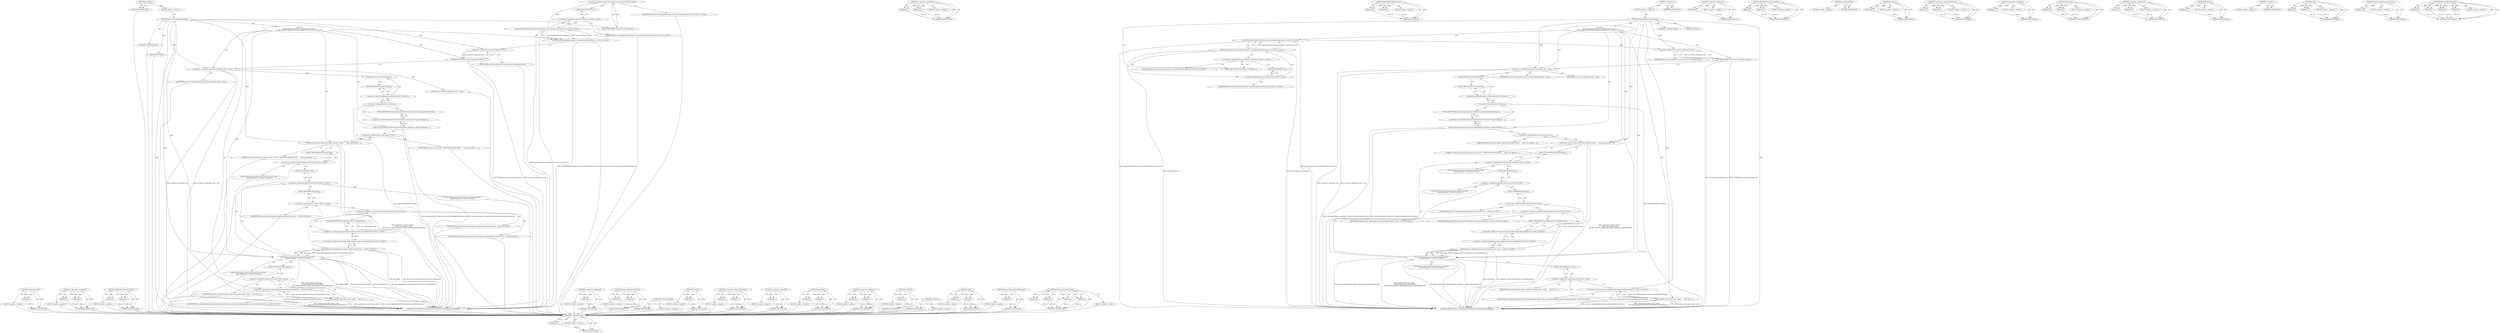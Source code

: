 digraph "BrowserThread.PostTask" {
vulnerable_151 [label=<(METHOD,&lt;operator&gt;.new)>];
vulnerable_152 [label=<(PARAM,p1)>];
vulnerable_153 [label=<(BLOCK,&lt;empty&gt;,&lt;empty&gt;)>];
vulnerable_154 [label=<(METHOD_RETURN,ANY)>];
vulnerable_104 [label=<(METHOD,&lt;operator&gt;.assignment)>];
vulnerable_105 [label=<(PARAM,p1)>];
vulnerable_106 [label=<(PARAM,p2)>];
vulnerable_107 [label=<(BLOCK,&lt;empty&gt;,&lt;empty&gt;)>];
vulnerable_108 [label=<(METHOD_RETURN,ANY)>];
vulnerable_125 [label=<(METHOD,ANNOTATE_BENIGN_RACE)>];
vulnerable_126 [label=<(PARAM,p1)>];
vulnerable_127 [label=<(PARAM,p2)>];
vulnerable_128 [label=<(BLOCK,&lt;empty&gt;,&lt;empty&gt;)>];
vulnerable_129 [label=<(METHOD_RETURN,ANY)>];
vulnerable_6 [label=<(METHOD,&lt;global&gt;)<SUB>1</SUB>>];
vulnerable_7 [label=<(BLOCK,&lt;empty&gt;,&lt;empty&gt;)<SUB>1</SUB>>];
vulnerable_8 [label=<(METHOD,ResourceDispatcherHostImpl)<SUB>1</SUB>>];
vulnerable_9 [label="<(BLOCK,{
  DCHECK(BrowserThread::CurrentlyOn(BrowserTh...,{
  DCHECK(BrowserThread::CurrentlyOn(BrowserTh...)<SUB>12</SUB>>"];
vulnerable_10 [label="<(DCHECK,DCHECK(BrowserThread::CurrentlyOn(BrowserThread...)<SUB>13</SUB>>"];
vulnerable_11 [label="<(BrowserThread.CurrentlyOn,BrowserThread::CurrentlyOn(BrowserThread::UI))<SUB>13</SUB>>"];
vulnerable_12 [label="<(&lt;operator&gt;.fieldAccess,BrowserThread::CurrentlyOn)<SUB>13</SUB>>"];
vulnerable_13 [label="<(IDENTIFIER,BrowserThread,BrowserThread::CurrentlyOn(BrowserThread::UI))<SUB>13</SUB>>"];
vulnerable_14 [label=<(FIELD_IDENTIFIER,CurrentlyOn,CurrentlyOn)<SUB>13</SUB>>];
vulnerable_15 [label="<(&lt;operator&gt;.fieldAccess,BrowserThread::UI)<SUB>13</SUB>>"];
vulnerable_16 [label="<(IDENTIFIER,BrowserThread,BrowserThread::CurrentlyOn(BrowserThread::UI))<SUB>13</SUB>>"];
vulnerable_17 [label=<(FIELD_IDENTIFIER,UI,UI)<SUB>13</SUB>>];
vulnerable_18 [label=<(DCHECK,DCHECK(!g_resource_dispatcher_host))<SUB>14</SUB>>];
vulnerable_19 [label=<(&lt;operator&gt;.logicalNot,!g_resource_dispatcher_host)<SUB>14</SUB>>];
vulnerable_20 [label=<(IDENTIFIER,g_resource_dispatcher_host,!g_resource_dispatcher_host)<SUB>14</SUB>>];
vulnerable_21 [label=<(&lt;operator&gt;.assignment,g_resource_dispatcher_host = this)<SUB>15</SUB>>];
vulnerable_22 [label=<(IDENTIFIER,g_resource_dispatcher_host,g_resource_dispatcher_host = this)<SUB>15</SUB>>];
vulnerable_23 [label=<(LITERAL,this,g_resource_dispatcher_host = this)<SUB>15</SUB>>];
vulnerable_24 [label=<(ResourceDispatcherHostCreated,GetContentClient()-&gt;browser()-&gt;ResourceDispatch...)<SUB>17</SUB>>];
vulnerable_25 [label=<(&lt;operator&gt;.indirectFieldAccess,GetContentClient()-&gt;browser()-&gt;ResourceDispatch...)<SUB>17</SUB>>];
vulnerable_26 [label=<(browser,GetContentClient()-&gt;browser())<SUB>17</SUB>>];
vulnerable_27 [label=<(&lt;operator&gt;.indirectFieldAccess,GetContentClient()-&gt;browser)<SUB>17</SUB>>];
vulnerable_28 [label=<(GetContentClient,GetContentClient())<SUB>17</SUB>>];
vulnerable_29 [label=<(FIELD_IDENTIFIER,browser,browser)<SUB>17</SUB>>];
vulnerable_30 [label=<(FIELD_IDENTIFIER,ResourceDispatcherHostCreated,ResourceDispatcherHostCreated)<SUB>17</SUB>>];
vulnerable_31 [label=<(ANNOTATE_BENIGN_RACE,ANNOTATE_BENIGN_RACE(
      &amp;last_user_gesture_...)<SUB>19</SUB>>];
vulnerable_32 [label=<(&lt;operator&gt;.addressOf,&amp;last_user_gesture_time_)<SUB>20</SUB>>];
vulnerable_33 [label=<(IDENTIFIER,last_user_gesture_time_,ANNOTATE_BENIGN_RACE(
      &amp;last_user_gesture_...)<SUB>20</SUB>>];
vulnerable_34 [label=<(LITERAL,&quot;We don't care about the precise value, see htt...,ANNOTATE_BENIGN_RACE(
      &amp;last_user_gesture_...)<SUB>21</SUB>>];
vulnerable_35 [label="<(BrowserThread.PostTask,BrowserThread::PostTask(
      BrowserThread::I...)<SUB>23</SUB>>"];
vulnerable_36 [label="<(&lt;operator&gt;.fieldAccess,BrowserThread::PostTask)<SUB>23</SUB>>"];
vulnerable_37 [label="<(IDENTIFIER,BrowserThread,BrowserThread::PostTask(
      BrowserThread::I...)<SUB>23</SUB>>"];
vulnerable_38 [label=<(FIELD_IDENTIFIER,PostTask,PostTask)<SUB>23</SUB>>];
vulnerable_39 [label="<(&lt;operator&gt;.fieldAccess,BrowserThread::IO)<SUB>24</SUB>>"];
vulnerable_40 [label="<(IDENTIFIER,BrowserThread,BrowserThread::PostTask(
      BrowserThread::I...)<SUB>24</SUB>>"];
vulnerable_41 [label=<(FIELD_IDENTIFIER,IO,IO)<SUB>24</SUB>>];
vulnerable_42 [label="<(IDENTIFIER,FROM_HERE,BrowserThread::PostTask(
      BrowserThread::I...)<SUB>24</SUB>>"];
vulnerable_43 [label="<(base.Bind,base::Bind(&amp;appcache::AppCacheInterceptor::Ensu...)<SUB>25</SUB>>"];
vulnerable_44 [label="<(&lt;operator&gt;.fieldAccess,base::Bind)<SUB>25</SUB>>"];
vulnerable_45 [label="<(IDENTIFIER,base,base::Bind(&amp;appcache::AppCacheInterceptor::Ensu...)<SUB>25</SUB>>"];
vulnerable_46 [label=<(FIELD_IDENTIFIER,Bind,Bind)<SUB>25</SUB>>];
vulnerable_47 [label="<(&lt;operator&gt;.addressOf,&amp;appcache::AppCacheInterceptor::EnsureRegistered)<SUB>25</SUB>>"];
vulnerable_48 [label="<(&lt;operator&gt;.fieldAccess,appcache::AppCacheInterceptor::EnsureRegistered)<SUB>25</SUB>>"];
vulnerable_49 [label="<(&lt;operator&gt;.fieldAccess,appcache::AppCacheInterceptor)<SUB>25</SUB>>"];
vulnerable_50 [label="<(IDENTIFIER,appcache,base::Bind(&amp;appcache::AppCacheInterceptor::Ensu...)<SUB>25</SUB>>"];
vulnerable_51 [label="<(IDENTIFIER,AppCacheInterceptor,base::Bind(&amp;appcache::AppCacheInterceptor::Ensu...)<SUB>25</SUB>>"];
vulnerable_52 [label=<(FIELD_IDENTIFIER,EnsureRegistered,EnsureRegistered)<SUB>25</SUB>>];
vulnerable_53 [label=<(reset,update_load_states_timer_.reset(
      new base...)<SUB>27</SUB>>];
vulnerable_54 [label=<(&lt;operator&gt;.fieldAccess,update_load_states_timer_.reset)<SUB>27</SUB>>];
vulnerable_55 [label=<(IDENTIFIER,update_load_states_timer_,update_load_states_timer_.reset(
      new base...)<SUB>27</SUB>>];
vulnerable_56 [label=<(FIELD_IDENTIFIER,reset,reset)<SUB>27</SUB>>];
vulnerable_57 [label="<(&lt;operator&gt;.new,new base::RepeatingTimer&lt;ResourceDispatcherHost...)<SUB>28</SUB>>"];
vulnerable_58 [label="<(IDENTIFIER,base::RepeatingTimer&lt;ResourceDispatcherHostImpl&gt;,new base::RepeatingTimer&lt;ResourceDispatcherHost...)<SUB>28</SUB>>"];
vulnerable_59 [label=<(MODIFIER,CONSTRUCTOR)>];
vulnerable_60 [label=<(MODIFIER,PUBLIC)>];
vulnerable_61 [label=<(METHOD_RETURN,ResourceDispatcherHostImpl.ResourceDispatcherHostImpl)<SUB>1</SUB>>];
vulnerable_63 [label=<(METHOD_RETURN,ANY)<SUB>1</SUB>>];
vulnerable_130 [label=<(METHOD,&lt;operator&gt;.addressOf)>];
vulnerable_131 [label=<(PARAM,p1)>];
vulnerable_132 [label=<(BLOCK,&lt;empty&gt;,&lt;empty&gt;)>];
vulnerable_133 [label=<(METHOD_RETURN,ANY)>];
vulnerable_90 [label=<(METHOD,BrowserThread.CurrentlyOn)>];
vulnerable_91 [label=<(PARAM,p1)>];
vulnerable_92 [label=<(PARAM,p2)>];
vulnerable_93 [label=<(BLOCK,&lt;empty&gt;,&lt;empty&gt;)>];
vulnerable_94 [label=<(METHOD_RETURN,ANY)>];
vulnerable_122 [label=<(METHOD,GetContentClient)>];
vulnerable_123 [label=<(BLOCK,&lt;empty&gt;,&lt;empty&gt;)>];
vulnerable_124 [label=<(METHOD_RETURN,ANY)>];
vulnerable_118 [label=<(METHOD,browser)>];
vulnerable_119 [label=<(PARAM,p1)>];
vulnerable_120 [label=<(BLOCK,&lt;empty&gt;,&lt;empty&gt;)>];
vulnerable_121 [label=<(METHOD_RETURN,ANY)>];
vulnerable_113 [label=<(METHOD,&lt;operator&gt;.indirectFieldAccess)>];
vulnerable_114 [label=<(PARAM,p1)>];
vulnerable_115 [label=<(PARAM,p2)>];
vulnerable_116 [label=<(BLOCK,&lt;empty&gt;,&lt;empty&gt;)>];
vulnerable_117 [label=<(METHOD_RETURN,ANY)>];
vulnerable_100 [label=<(METHOD,&lt;operator&gt;.logicalNot)>];
vulnerable_101 [label=<(PARAM,p1)>];
vulnerable_102 [label=<(BLOCK,&lt;empty&gt;,&lt;empty&gt;)>];
vulnerable_103 [label=<(METHOD_RETURN,ANY)>];
vulnerable_141 [label=<(METHOD,base.Bind)>];
vulnerable_142 [label=<(PARAM,p1)>];
vulnerable_143 [label=<(PARAM,p2)>];
vulnerable_144 [label=<(BLOCK,&lt;empty&gt;,&lt;empty&gt;)>];
vulnerable_145 [label=<(METHOD_RETURN,ANY)>];
vulnerable_95 [label=<(METHOD,&lt;operator&gt;.fieldAccess)>];
vulnerable_96 [label=<(PARAM,p1)>];
vulnerable_97 [label=<(PARAM,p2)>];
vulnerable_98 [label=<(BLOCK,&lt;empty&gt;,&lt;empty&gt;)>];
vulnerable_99 [label=<(METHOD_RETURN,ANY)>];
vulnerable_86 [label=<(METHOD,DCHECK)>];
vulnerable_87 [label=<(PARAM,p1)>];
vulnerable_88 [label=<(BLOCK,&lt;empty&gt;,&lt;empty&gt;)>];
vulnerable_89 [label=<(METHOD_RETURN,ANY)>];
vulnerable_80 [label=<(METHOD,&lt;global&gt;)<SUB>1</SUB>>];
vulnerable_81 [label=<(BLOCK,&lt;empty&gt;,&lt;empty&gt;)>];
vulnerable_82 [label=<(METHOD_RETURN,ANY)>];
vulnerable_146 [label=<(METHOD,reset)>];
vulnerable_147 [label=<(PARAM,p1)>];
vulnerable_148 [label=<(PARAM,p2)>];
vulnerable_149 [label=<(BLOCK,&lt;empty&gt;,&lt;empty&gt;)>];
vulnerable_150 [label=<(METHOD_RETURN,ANY)>];
vulnerable_109 [label=<(METHOD,ResourceDispatcherHostCreated)>];
vulnerable_110 [label=<(PARAM,p1)>];
vulnerable_111 [label=<(BLOCK,&lt;empty&gt;,&lt;empty&gt;)>];
vulnerable_112 [label=<(METHOD_RETURN,ANY)>];
vulnerable_134 [label=<(METHOD,BrowserThread.PostTask)>];
vulnerable_135 [label=<(PARAM,p1)>];
vulnerable_136 [label=<(PARAM,p2)>];
vulnerable_137 [label=<(PARAM,p3)>];
vulnerable_138 [label=<(PARAM,p4)>];
vulnerable_139 [label=<(BLOCK,&lt;empty&gt;,&lt;empty&gt;)>];
vulnerable_140 [label=<(METHOD_RETURN,ANY)>];
fixed_151 [label=<(METHOD,&lt;operator&gt;.new)>];
fixed_152 [label=<(PARAM,p1)>];
fixed_153 [label=<(BLOCK,&lt;empty&gt;,&lt;empty&gt;)>];
fixed_154 [label=<(METHOD_RETURN,ANY)>];
fixed_104 [label=<(METHOD,&lt;operator&gt;.assignment)>];
fixed_105 [label=<(PARAM,p1)>];
fixed_106 [label=<(PARAM,p2)>];
fixed_107 [label=<(BLOCK,&lt;empty&gt;,&lt;empty&gt;)>];
fixed_108 [label=<(METHOD_RETURN,ANY)>];
fixed_125 [label=<(METHOD,ANNOTATE_BENIGN_RACE)>];
fixed_126 [label=<(PARAM,p1)>];
fixed_127 [label=<(PARAM,p2)>];
fixed_128 [label=<(BLOCK,&lt;empty&gt;,&lt;empty&gt;)>];
fixed_129 [label=<(METHOD_RETURN,ANY)>];
fixed_6 [label=<(METHOD,&lt;global&gt;)<SUB>1</SUB>>];
fixed_7 [label=<(BLOCK,&lt;empty&gt;,&lt;empty&gt;)<SUB>1</SUB>>];
fixed_8 [label=<(METHOD,ResourceDispatcherHostImpl)<SUB>1</SUB>>];
fixed_9 [label="<(BLOCK,{
  DCHECK(BrowserThread::CurrentlyOn(BrowserTh...,{
  DCHECK(BrowserThread::CurrentlyOn(BrowserTh...)<SUB>10</SUB>>"];
fixed_10 [label="<(DCHECK,DCHECK(BrowserThread::CurrentlyOn(BrowserThread...)<SUB>11</SUB>>"];
fixed_11 [label="<(BrowserThread.CurrentlyOn,BrowserThread::CurrentlyOn(BrowserThread::UI))<SUB>11</SUB>>"];
fixed_12 [label="<(&lt;operator&gt;.fieldAccess,BrowserThread::CurrentlyOn)<SUB>11</SUB>>"];
fixed_13 [label="<(IDENTIFIER,BrowserThread,BrowserThread::CurrentlyOn(BrowserThread::UI))<SUB>11</SUB>>"];
fixed_14 [label=<(FIELD_IDENTIFIER,CurrentlyOn,CurrentlyOn)<SUB>11</SUB>>];
fixed_15 [label="<(&lt;operator&gt;.fieldAccess,BrowserThread::UI)<SUB>11</SUB>>"];
fixed_16 [label="<(IDENTIFIER,BrowserThread,BrowserThread::CurrentlyOn(BrowserThread::UI))<SUB>11</SUB>>"];
fixed_17 [label=<(FIELD_IDENTIFIER,UI,UI)<SUB>11</SUB>>];
fixed_18 [label=<(DCHECK,DCHECK(!g_resource_dispatcher_host))<SUB>12</SUB>>];
fixed_19 [label=<(&lt;operator&gt;.logicalNot,!g_resource_dispatcher_host)<SUB>12</SUB>>];
fixed_20 [label=<(IDENTIFIER,g_resource_dispatcher_host,!g_resource_dispatcher_host)<SUB>12</SUB>>];
fixed_21 [label=<(&lt;operator&gt;.assignment,g_resource_dispatcher_host = this)<SUB>13</SUB>>];
fixed_22 [label=<(IDENTIFIER,g_resource_dispatcher_host,g_resource_dispatcher_host = this)<SUB>13</SUB>>];
fixed_23 [label=<(LITERAL,this,g_resource_dispatcher_host = this)<SUB>13</SUB>>];
fixed_24 [label=<(ResourceDispatcherHostCreated,GetContentClient()-&gt;browser()-&gt;ResourceDispatch...)<SUB>15</SUB>>];
fixed_25 [label=<(&lt;operator&gt;.indirectFieldAccess,GetContentClient()-&gt;browser()-&gt;ResourceDispatch...)<SUB>15</SUB>>];
fixed_26 [label=<(browser,GetContentClient()-&gt;browser())<SUB>15</SUB>>];
fixed_27 [label=<(&lt;operator&gt;.indirectFieldAccess,GetContentClient()-&gt;browser)<SUB>15</SUB>>];
fixed_28 [label=<(GetContentClient,GetContentClient())<SUB>15</SUB>>];
fixed_29 [label=<(FIELD_IDENTIFIER,browser,browser)<SUB>15</SUB>>];
fixed_30 [label=<(FIELD_IDENTIFIER,ResourceDispatcherHostCreated,ResourceDispatcherHostCreated)<SUB>15</SUB>>];
fixed_31 [label=<(ANNOTATE_BENIGN_RACE,ANNOTATE_BENIGN_RACE(
      &amp;last_user_gesture_...)<SUB>17</SUB>>];
fixed_32 [label=<(&lt;operator&gt;.addressOf,&amp;last_user_gesture_time_)<SUB>18</SUB>>];
fixed_33 [label=<(IDENTIFIER,last_user_gesture_time_,ANNOTATE_BENIGN_RACE(
      &amp;last_user_gesture_...)<SUB>18</SUB>>];
fixed_34 [label=<(LITERAL,&quot;We don't care about the precise value, see htt...,ANNOTATE_BENIGN_RACE(
      &amp;last_user_gesture_...)<SUB>19</SUB>>];
fixed_35 [label="<(BrowserThread.PostTask,BrowserThread::PostTask(
      BrowserThread::I...)<SUB>21</SUB>>"];
fixed_36 [label="<(&lt;operator&gt;.fieldAccess,BrowserThread::PostTask)<SUB>21</SUB>>"];
fixed_37 [label="<(IDENTIFIER,BrowserThread,BrowserThread::PostTask(
      BrowserThread::I...)<SUB>21</SUB>>"];
fixed_38 [label=<(FIELD_IDENTIFIER,PostTask,PostTask)<SUB>21</SUB>>];
fixed_39 [label="<(&lt;operator&gt;.fieldAccess,BrowserThread::IO)<SUB>22</SUB>>"];
fixed_40 [label="<(IDENTIFIER,BrowserThread,BrowserThread::PostTask(
      BrowserThread::I...)<SUB>22</SUB>>"];
fixed_41 [label=<(FIELD_IDENTIFIER,IO,IO)<SUB>22</SUB>>];
fixed_42 [label="<(IDENTIFIER,FROM_HERE,BrowserThread::PostTask(
      BrowserThread::I...)<SUB>22</SUB>>"];
fixed_43 [label="<(base.Bind,base::Bind(&amp;appcache::AppCacheInterceptor::Ensu...)<SUB>23</SUB>>"];
fixed_44 [label="<(&lt;operator&gt;.fieldAccess,base::Bind)<SUB>23</SUB>>"];
fixed_45 [label="<(IDENTIFIER,base,base::Bind(&amp;appcache::AppCacheInterceptor::Ensu...)<SUB>23</SUB>>"];
fixed_46 [label=<(FIELD_IDENTIFIER,Bind,Bind)<SUB>23</SUB>>];
fixed_47 [label="<(&lt;operator&gt;.addressOf,&amp;appcache::AppCacheInterceptor::EnsureRegistered)<SUB>23</SUB>>"];
fixed_48 [label="<(&lt;operator&gt;.fieldAccess,appcache::AppCacheInterceptor::EnsureRegistered)<SUB>23</SUB>>"];
fixed_49 [label="<(&lt;operator&gt;.fieldAccess,appcache::AppCacheInterceptor)<SUB>23</SUB>>"];
fixed_50 [label="<(IDENTIFIER,appcache,base::Bind(&amp;appcache::AppCacheInterceptor::Ensu...)<SUB>23</SUB>>"];
fixed_51 [label="<(IDENTIFIER,AppCacheInterceptor,base::Bind(&amp;appcache::AppCacheInterceptor::Ensu...)<SUB>23</SUB>>"];
fixed_52 [label=<(FIELD_IDENTIFIER,EnsureRegistered,EnsureRegistered)<SUB>23</SUB>>];
fixed_53 [label=<(reset,update_load_states_timer_.reset(
      new base...)<SUB>25</SUB>>];
fixed_54 [label=<(&lt;operator&gt;.fieldAccess,update_load_states_timer_.reset)<SUB>25</SUB>>];
fixed_55 [label=<(IDENTIFIER,update_load_states_timer_,update_load_states_timer_.reset(
      new base...)<SUB>25</SUB>>];
fixed_56 [label=<(FIELD_IDENTIFIER,reset,reset)<SUB>25</SUB>>];
fixed_57 [label="<(&lt;operator&gt;.new,new base::RepeatingTimer&lt;ResourceDispatcherHost...)<SUB>26</SUB>>"];
fixed_58 [label="<(IDENTIFIER,base::RepeatingTimer&lt;ResourceDispatcherHostImpl&gt;,new base::RepeatingTimer&lt;ResourceDispatcherHost...)<SUB>26</SUB>>"];
fixed_59 [label=<(MODIFIER,CONSTRUCTOR)>];
fixed_60 [label=<(MODIFIER,PUBLIC)>];
fixed_61 [label=<(METHOD_RETURN,ResourceDispatcherHostImpl.ResourceDispatcherHostImpl)<SUB>1</SUB>>];
fixed_63 [label=<(METHOD_RETURN,ANY)<SUB>1</SUB>>];
fixed_130 [label=<(METHOD,&lt;operator&gt;.addressOf)>];
fixed_131 [label=<(PARAM,p1)>];
fixed_132 [label=<(BLOCK,&lt;empty&gt;,&lt;empty&gt;)>];
fixed_133 [label=<(METHOD_RETURN,ANY)>];
fixed_90 [label=<(METHOD,BrowserThread.CurrentlyOn)>];
fixed_91 [label=<(PARAM,p1)>];
fixed_92 [label=<(PARAM,p2)>];
fixed_93 [label=<(BLOCK,&lt;empty&gt;,&lt;empty&gt;)>];
fixed_94 [label=<(METHOD_RETURN,ANY)>];
fixed_122 [label=<(METHOD,GetContentClient)>];
fixed_123 [label=<(BLOCK,&lt;empty&gt;,&lt;empty&gt;)>];
fixed_124 [label=<(METHOD_RETURN,ANY)>];
fixed_118 [label=<(METHOD,browser)>];
fixed_119 [label=<(PARAM,p1)>];
fixed_120 [label=<(BLOCK,&lt;empty&gt;,&lt;empty&gt;)>];
fixed_121 [label=<(METHOD_RETURN,ANY)>];
fixed_113 [label=<(METHOD,&lt;operator&gt;.indirectFieldAccess)>];
fixed_114 [label=<(PARAM,p1)>];
fixed_115 [label=<(PARAM,p2)>];
fixed_116 [label=<(BLOCK,&lt;empty&gt;,&lt;empty&gt;)>];
fixed_117 [label=<(METHOD_RETURN,ANY)>];
fixed_100 [label=<(METHOD,&lt;operator&gt;.logicalNot)>];
fixed_101 [label=<(PARAM,p1)>];
fixed_102 [label=<(BLOCK,&lt;empty&gt;,&lt;empty&gt;)>];
fixed_103 [label=<(METHOD_RETURN,ANY)>];
fixed_141 [label=<(METHOD,base.Bind)>];
fixed_142 [label=<(PARAM,p1)>];
fixed_143 [label=<(PARAM,p2)>];
fixed_144 [label=<(BLOCK,&lt;empty&gt;,&lt;empty&gt;)>];
fixed_145 [label=<(METHOD_RETURN,ANY)>];
fixed_95 [label=<(METHOD,&lt;operator&gt;.fieldAccess)>];
fixed_96 [label=<(PARAM,p1)>];
fixed_97 [label=<(PARAM,p2)>];
fixed_98 [label=<(BLOCK,&lt;empty&gt;,&lt;empty&gt;)>];
fixed_99 [label=<(METHOD_RETURN,ANY)>];
fixed_86 [label=<(METHOD,DCHECK)>];
fixed_87 [label=<(PARAM,p1)>];
fixed_88 [label=<(BLOCK,&lt;empty&gt;,&lt;empty&gt;)>];
fixed_89 [label=<(METHOD_RETURN,ANY)>];
fixed_80 [label=<(METHOD,&lt;global&gt;)<SUB>1</SUB>>];
fixed_81 [label=<(BLOCK,&lt;empty&gt;,&lt;empty&gt;)>];
fixed_82 [label=<(METHOD_RETURN,ANY)>];
fixed_146 [label=<(METHOD,reset)>];
fixed_147 [label=<(PARAM,p1)>];
fixed_148 [label=<(PARAM,p2)>];
fixed_149 [label=<(BLOCK,&lt;empty&gt;,&lt;empty&gt;)>];
fixed_150 [label=<(METHOD_RETURN,ANY)>];
fixed_109 [label=<(METHOD,ResourceDispatcherHostCreated)>];
fixed_110 [label=<(PARAM,p1)>];
fixed_111 [label=<(BLOCK,&lt;empty&gt;,&lt;empty&gt;)>];
fixed_112 [label=<(METHOD_RETURN,ANY)>];
fixed_134 [label=<(METHOD,BrowserThread.PostTask)>];
fixed_135 [label=<(PARAM,p1)>];
fixed_136 [label=<(PARAM,p2)>];
fixed_137 [label=<(PARAM,p3)>];
fixed_138 [label=<(PARAM,p4)>];
fixed_139 [label=<(BLOCK,&lt;empty&gt;,&lt;empty&gt;)>];
fixed_140 [label=<(METHOD_RETURN,ANY)>];
vulnerable_151 -> vulnerable_152  [key=0, label="AST: "];
vulnerable_151 -> vulnerable_152  [key=1, label="DDG: "];
vulnerable_151 -> vulnerable_153  [key=0, label="AST: "];
vulnerable_151 -> vulnerable_154  [key=0, label="AST: "];
vulnerable_151 -> vulnerable_154  [key=1, label="CFG: "];
vulnerable_152 -> vulnerable_154  [key=0, label="DDG: p1"];
vulnerable_104 -> vulnerable_105  [key=0, label="AST: "];
vulnerable_104 -> vulnerable_105  [key=1, label="DDG: "];
vulnerable_104 -> vulnerable_107  [key=0, label="AST: "];
vulnerable_104 -> vulnerable_106  [key=0, label="AST: "];
vulnerable_104 -> vulnerable_106  [key=1, label="DDG: "];
vulnerable_104 -> vulnerable_108  [key=0, label="AST: "];
vulnerable_104 -> vulnerable_108  [key=1, label="CFG: "];
vulnerable_105 -> vulnerable_108  [key=0, label="DDG: p1"];
vulnerable_106 -> vulnerable_108  [key=0, label="DDG: p2"];
vulnerable_125 -> vulnerable_126  [key=0, label="AST: "];
vulnerable_125 -> vulnerable_126  [key=1, label="DDG: "];
vulnerable_125 -> vulnerable_128  [key=0, label="AST: "];
vulnerable_125 -> vulnerable_127  [key=0, label="AST: "];
vulnerable_125 -> vulnerable_127  [key=1, label="DDG: "];
vulnerable_125 -> vulnerable_129  [key=0, label="AST: "];
vulnerable_125 -> vulnerable_129  [key=1, label="CFG: "];
vulnerable_126 -> vulnerable_129  [key=0, label="DDG: p1"];
vulnerable_127 -> vulnerable_129  [key=0, label="DDG: p2"];
vulnerable_6 -> vulnerable_7  [key=0, label="AST: "];
vulnerable_6 -> vulnerable_63  [key=0, label="AST: "];
vulnerable_6 -> vulnerable_63  [key=1, label="CFG: "];
vulnerable_7 -> vulnerable_8  [key=0, label="AST: "];
vulnerable_8 -> vulnerable_9  [key=0, label="AST: "];
vulnerable_8 -> vulnerable_59  [key=0, label="AST: "];
vulnerable_8 -> vulnerable_60  [key=0, label="AST: "];
vulnerable_8 -> vulnerable_61  [key=0, label="AST: "];
vulnerable_8 -> vulnerable_14  [key=0, label="CFG: "];
vulnerable_8 -> vulnerable_21  [key=0, label="DDG: "];
vulnerable_8 -> vulnerable_31  [key=0, label="DDG: "];
vulnerable_8 -> vulnerable_35  [key=0, label="DDG: "];
vulnerable_8 -> vulnerable_19  [key=0, label="DDG: "];
vulnerable_8 -> vulnerable_57  [key=0, label="DDG: "];
vulnerable_9 -> vulnerable_10  [key=0, label="AST: "];
vulnerable_9 -> vulnerable_18  [key=0, label="AST: "];
vulnerable_9 -> vulnerable_21  [key=0, label="AST: "];
vulnerable_9 -> vulnerable_24  [key=0, label="AST: "];
vulnerable_9 -> vulnerable_31  [key=0, label="AST: "];
vulnerable_9 -> vulnerable_35  [key=0, label="AST: "];
vulnerable_9 -> vulnerable_53  [key=0, label="AST: "];
vulnerable_10 -> vulnerable_11  [key=0, label="AST: "];
vulnerable_10 -> vulnerable_19  [key=0, label="CFG: "];
vulnerable_10 -> vulnerable_61  [key=0, label="DDG: BrowserThread::CurrentlyOn(BrowserThread::UI)"];
vulnerable_10 -> vulnerable_61  [key=1, label="DDG: DCHECK(BrowserThread::CurrentlyOn(BrowserThread::UI))"];
vulnerable_11 -> vulnerable_12  [key=0, label="AST: "];
vulnerable_11 -> vulnerable_15  [key=0, label="AST: "];
vulnerable_11 -> vulnerable_10  [key=0, label="CFG: "];
vulnerable_11 -> vulnerable_10  [key=1, label="DDG: BrowserThread::CurrentlyOn"];
vulnerable_11 -> vulnerable_10  [key=2, label="DDG: BrowserThread::UI"];
vulnerable_11 -> vulnerable_61  [key=0, label="DDG: BrowserThread::CurrentlyOn"];
vulnerable_11 -> vulnerable_61  [key=1, label="DDG: BrowserThread::UI"];
vulnerable_12 -> vulnerable_13  [key=0, label="AST: "];
vulnerable_12 -> vulnerable_14  [key=0, label="AST: "];
vulnerable_12 -> vulnerable_17  [key=0, label="CFG: "];
vulnerable_14 -> vulnerable_12  [key=0, label="CFG: "];
vulnerable_15 -> vulnerable_16  [key=0, label="AST: "];
vulnerable_15 -> vulnerable_17  [key=0, label="AST: "];
vulnerable_15 -> vulnerable_11  [key=0, label="CFG: "];
vulnerable_17 -> vulnerable_15  [key=0, label="CFG: "];
vulnerable_18 -> vulnerable_19  [key=0, label="AST: "];
vulnerable_18 -> vulnerable_21  [key=0, label="CFG: "];
vulnerable_18 -> vulnerable_61  [key=0, label="DDG: !g_resource_dispatcher_host"];
vulnerable_18 -> vulnerable_61  [key=1, label="DDG: DCHECK(!g_resource_dispatcher_host)"];
vulnerable_19 -> vulnerable_20  [key=0, label="AST: "];
vulnerable_19 -> vulnerable_18  [key=0, label="CFG: "];
vulnerable_19 -> vulnerable_18  [key=1, label="DDG: g_resource_dispatcher_host"];
vulnerable_21 -> vulnerable_22  [key=0, label="AST: "];
vulnerable_21 -> vulnerable_23  [key=0, label="AST: "];
vulnerable_21 -> vulnerable_28  [key=0, label="CFG: "];
vulnerable_21 -> vulnerable_61  [key=0, label="DDG: g_resource_dispatcher_host"];
vulnerable_21 -> vulnerable_61  [key=1, label="DDG: g_resource_dispatcher_host = this"];
vulnerable_24 -> vulnerable_25  [key=0, label="AST: "];
vulnerable_24 -> vulnerable_32  [key=0, label="CFG: "];
vulnerable_24 -> vulnerable_61  [key=0, label="DDG: GetContentClient()-&gt;browser()-&gt;ResourceDispatcherHostCreated"];
vulnerable_24 -> vulnerable_61  [key=1, label="DDG: GetContentClient()-&gt;browser()-&gt;ResourceDispatcherHostCreated()"];
vulnerable_25 -> vulnerable_26  [key=0, label="AST: "];
vulnerable_25 -> vulnerable_30  [key=0, label="AST: "];
vulnerable_25 -> vulnerable_24  [key=0, label="CFG: "];
vulnerable_26 -> vulnerable_27  [key=0, label="AST: "];
vulnerable_26 -> vulnerable_30  [key=0, label="CFG: "];
vulnerable_26 -> vulnerable_61  [key=0, label="DDG: GetContentClient()-&gt;browser"];
vulnerable_27 -> vulnerable_28  [key=0, label="AST: "];
vulnerable_27 -> vulnerable_29  [key=0, label="AST: "];
vulnerable_27 -> vulnerable_26  [key=0, label="CFG: "];
vulnerable_28 -> vulnerable_29  [key=0, label="CFG: "];
vulnerable_29 -> vulnerable_27  [key=0, label="CFG: "];
vulnerable_30 -> vulnerable_25  [key=0, label="CFG: "];
vulnerable_31 -> vulnerable_32  [key=0, label="AST: "];
vulnerable_31 -> vulnerable_34  [key=0, label="AST: "];
vulnerable_31 -> vulnerable_38  [key=0, label="CFG: "];
vulnerable_31 -> vulnerable_61  [key=0, label="DDG: &amp;last_user_gesture_time_"];
vulnerable_31 -> vulnerable_61  [key=1, label="DDG: ANNOTATE_BENIGN_RACE(
      &amp;last_user_gesture_time_,
      &quot;We don't care about the precise value, see http://crbug.com/92889&quot;)"];
vulnerable_32 -> vulnerable_33  [key=0, label="AST: "];
vulnerable_32 -> vulnerable_31  [key=0, label="CFG: "];
vulnerable_35 -> vulnerable_36  [key=0, label="AST: "];
vulnerable_35 -> vulnerable_39  [key=0, label="AST: "];
vulnerable_35 -> vulnerable_42  [key=0, label="AST: "];
vulnerable_35 -> vulnerable_43  [key=0, label="AST: "];
vulnerable_35 -> vulnerable_56  [key=0, label="CFG: "];
vulnerable_35 -> vulnerable_61  [key=0, label="DDG: BrowserThread::PostTask"];
vulnerable_35 -> vulnerable_61  [key=1, label="DDG: BrowserThread::IO"];
vulnerable_35 -> vulnerable_61  [key=2, label="DDG: base::Bind(&amp;appcache::AppCacheInterceptor::EnsureRegistered)"];
vulnerable_35 -> vulnerable_61  [key=3, label="DDG: BrowserThread::PostTask(
      BrowserThread::IO, FROM_HERE,
      base::Bind(&amp;appcache::AppCacheInterceptor::EnsureRegistered))"];
vulnerable_35 -> vulnerable_61  [key=4, label="DDG: FROM_HERE"];
vulnerable_36 -> vulnerable_37  [key=0, label="AST: "];
vulnerable_36 -> vulnerable_38  [key=0, label="AST: "];
vulnerable_36 -> vulnerable_41  [key=0, label="CFG: "];
vulnerable_38 -> vulnerable_36  [key=0, label="CFG: "];
vulnerable_39 -> vulnerable_40  [key=0, label="AST: "];
vulnerable_39 -> vulnerable_41  [key=0, label="AST: "];
vulnerable_39 -> vulnerable_46  [key=0, label="CFG: "];
vulnerable_41 -> vulnerable_39  [key=0, label="CFG: "];
vulnerable_43 -> vulnerable_44  [key=0, label="AST: "];
vulnerable_43 -> vulnerable_47  [key=0, label="AST: "];
vulnerable_43 -> vulnerable_35  [key=0, label="CFG: "];
vulnerable_43 -> vulnerable_35  [key=1, label="DDG: base::Bind"];
vulnerable_43 -> vulnerable_35  [key=2, label="DDG: &amp;appcache::AppCacheInterceptor::EnsureRegistered"];
vulnerable_43 -> vulnerable_61  [key=0, label="DDG: base::Bind"];
vulnerable_43 -> vulnerable_61  [key=1, label="DDG: &amp;appcache::AppCacheInterceptor::EnsureRegistered"];
vulnerable_44 -> vulnerable_45  [key=0, label="AST: "];
vulnerable_44 -> vulnerable_46  [key=0, label="AST: "];
vulnerable_44 -> vulnerable_49  [key=0, label="CFG: "];
vulnerable_46 -> vulnerable_44  [key=0, label="CFG: "];
vulnerable_47 -> vulnerable_48  [key=0, label="AST: "];
vulnerable_47 -> vulnerable_43  [key=0, label="CFG: "];
vulnerable_48 -> vulnerable_49  [key=0, label="AST: "];
vulnerable_48 -> vulnerable_52  [key=0, label="AST: "];
vulnerable_48 -> vulnerable_47  [key=0, label="CFG: "];
vulnerable_49 -> vulnerable_50  [key=0, label="AST: "];
vulnerable_49 -> vulnerable_51  [key=0, label="AST: "];
vulnerable_49 -> vulnerable_52  [key=0, label="CFG: "];
vulnerable_52 -> vulnerable_48  [key=0, label="CFG: "];
vulnerable_53 -> vulnerable_54  [key=0, label="AST: "];
vulnerable_53 -> vulnerable_57  [key=0, label="AST: "];
vulnerable_53 -> vulnerable_61  [key=0, label="CFG: "];
vulnerable_53 -> vulnerable_61  [key=1, label="DDG: update_load_states_timer_.reset"];
vulnerable_53 -> vulnerable_61  [key=2, label="DDG: new base::RepeatingTimer&lt;ResourceDispatcherHostImpl&gt;()"];
vulnerable_53 -> vulnerable_61  [key=3, label="DDG: update_load_states_timer_.reset(
      new base::RepeatingTimer&lt;ResourceDispatcherHostImpl&gt;())"];
vulnerable_54 -> vulnerable_55  [key=0, label="AST: "];
vulnerable_54 -> vulnerable_56  [key=0, label="AST: "];
vulnerable_54 -> vulnerable_57  [key=0, label="CFG: "];
vulnerable_56 -> vulnerable_54  [key=0, label="CFG: "];
vulnerable_57 -> vulnerable_58  [key=0, label="AST: "];
vulnerable_57 -> vulnerable_53  [key=0, label="CFG: "];
vulnerable_57 -> vulnerable_53  [key=1, label="DDG: base::RepeatingTimer&lt;ResourceDispatcherHostImpl&gt;"];
vulnerable_57 -> vulnerable_61  [key=0, label="DDG: base::RepeatingTimer&lt;ResourceDispatcherHostImpl&gt;"];
vulnerable_130 -> vulnerable_131  [key=0, label="AST: "];
vulnerable_130 -> vulnerable_131  [key=1, label="DDG: "];
vulnerable_130 -> vulnerable_132  [key=0, label="AST: "];
vulnerable_130 -> vulnerable_133  [key=0, label="AST: "];
vulnerable_130 -> vulnerable_133  [key=1, label="CFG: "];
vulnerable_131 -> vulnerable_133  [key=0, label="DDG: p1"];
vulnerable_90 -> vulnerable_91  [key=0, label="AST: "];
vulnerable_90 -> vulnerable_91  [key=1, label="DDG: "];
vulnerable_90 -> vulnerable_93  [key=0, label="AST: "];
vulnerable_90 -> vulnerable_92  [key=0, label="AST: "];
vulnerable_90 -> vulnerable_92  [key=1, label="DDG: "];
vulnerable_90 -> vulnerable_94  [key=0, label="AST: "];
vulnerable_90 -> vulnerable_94  [key=1, label="CFG: "];
vulnerable_91 -> vulnerable_94  [key=0, label="DDG: p1"];
vulnerable_92 -> vulnerable_94  [key=0, label="DDG: p2"];
vulnerable_122 -> vulnerable_123  [key=0, label="AST: "];
vulnerable_122 -> vulnerable_124  [key=0, label="AST: "];
vulnerable_122 -> vulnerable_124  [key=1, label="CFG: "];
vulnerable_118 -> vulnerable_119  [key=0, label="AST: "];
vulnerable_118 -> vulnerable_119  [key=1, label="DDG: "];
vulnerable_118 -> vulnerable_120  [key=0, label="AST: "];
vulnerable_118 -> vulnerable_121  [key=0, label="AST: "];
vulnerable_118 -> vulnerable_121  [key=1, label="CFG: "];
vulnerable_119 -> vulnerable_121  [key=0, label="DDG: p1"];
vulnerable_113 -> vulnerable_114  [key=0, label="AST: "];
vulnerable_113 -> vulnerable_114  [key=1, label="DDG: "];
vulnerable_113 -> vulnerable_116  [key=0, label="AST: "];
vulnerable_113 -> vulnerable_115  [key=0, label="AST: "];
vulnerable_113 -> vulnerable_115  [key=1, label="DDG: "];
vulnerable_113 -> vulnerable_117  [key=0, label="AST: "];
vulnerable_113 -> vulnerable_117  [key=1, label="CFG: "];
vulnerable_114 -> vulnerable_117  [key=0, label="DDG: p1"];
vulnerable_115 -> vulnerable_117  [key=0, label="DDG: p2"];
vulnerable_100 -> vulnerable_101  [key=0, label="AST: "];
vulnerable_100 -> vulnerable_101  [key=1, label="DDG: "];
vulnerable_100 -> vulnerable_102  [key=0, label="AST: "];
vulnerable_100 -> vulnerable_103  [key=0, label="AST: "];
vulnerable_100 -> vulnerable_103  [key=1, label="CFG: "];
vulnerable_101 -> vulnerable_103  [key=0, label="DDG: p1"];
vulnerable_141 -> vulnerable_142  [key=0, label="AST: "];
vulnerable_141 -> vulnerable_142  [key=1, label="DDG: "];
vulnerable_141 -> vulnerable_144  [key=0, label="AST: "];
vulnerable_141 -> vulnerable_143  [key=0, label="AST: "];
vulnerable_141 -> vulnerable_143  [key=1, label="DDG: "];
vulnerable_141 -> vulnerable_145  [key=0, label="AST: "];
vulnerable_141 -> vulnerable_145  [key=1, label="CFG: "];
vulnerable_142 -> vulnerable_145  [key=0, label="DDG: p1"];
vulnerable_143 -> vulnerable_145  [key=0, label="DDG: p2"];
vulnerable_95 -> vulnerable_96  [key=0, label="AST: "];
vulnerable_95 -> vulnerable_96  [key=1, label="DDG: "];
vulnerable_95 -> vulnerable_98  [key=0, label="AST: "];
vulnerable_95 -> vulnerable_97  [key=0, label="AST: "];
vulnerable_95 -> vulnerable_97  [key=1, label="DDG: "];
vulnerable_95 -> vulnerable_99  [key=0, label="AST: "];
vulnerable_95 -> vulnerable_99  [key=1, label="CFG: "];
vulnerable_96 -> vulnerable_99  [key=0, label="DDG: p1"];
vulnerable_97 -> vulnerable_99  [key=0, label="DDG: p2"];
vulnerable_86 -> vulnerable_87  [key=0, label="AST: "];
vulnerable_86 -> vulnerable_87  [key=1, label="DDG: "];
vulnerable_86 -> vulnerable_88  [key=0, label="AST: "];
vulnerable_86 -> vulnerable_89  [key=0, label="AST: "];
vulnerable_86 -> vulnerable_89  [key=1, label="CFG: "];
vulnerable_87 -> vulnerable_89  [key=0, label="DDG: p1"];
vulnerable_80 -> vulnerable_81  [key=0, label="AST: "];
vulnerable_80 -> vulnerable_82  [key=0, label="AST: "];
vulnerable_80 -> vulnerable_82  [key=1, label="CFG: "];
vulnerable_146 -> vulnerable_147  [key=0, label="AST: "];
vulnerable_146 -> vulnerable_147  [key=1, label="DDG: "];
vulnerable_146 -> vulnerable_149  [key=0, label="AST: "];
vulnerable_146 -> vulnerable_148  [key=0, label="AST: "];
vulnerable_146 -> vulnerable_148  [key=1, label="DDG: "];
vulnerable_146 -> vulnerable_150  [key=0, label="AST: "];
vulnerable_146 -> vulnerable_150  [key=1, label="CFG: "];
vulnerable_147 -> vulnerable_150  [key=0, label="DDG: p1"];
vulnerable_148 -> vulnerable_150  [key=0, label="DDG: p2"];
vulnerable_109 -> vulnerable_110  [key=0, label="AST: "];
vulnerable_109 -> vulnerable_110  [key=1, label="DDG: "];
vulnerable_109 -> vulnerable_111  [key=0, label="AST: "];
vulnerable_109 -> vulnerable_112  [key=0, label="AST: "];
vulnerable_109 -> vulnerable_112  [key=1, label="CFG: "];
vulnerable_110 -> vulnerable_112  [key=0, label="DDG: p1"];
vulnerable_134 -> vulnerable_135  [key=0, label="AST: "];
vulnerable_134 -> vulnerable_135  [key=1, label="DDG: "];
vulnerable_134 -> vulnerable_139  [key=0, label="AST: "];
vulnerable_134 -> vulnerable_136  [key=0, label="AST: "];
vulnerable_134 -> vulnerable_136  [key=1, label="DDG: "];
vulnerable_134 -> vulnerable_140  [key=0, label="AST: "];
vulnerable_134 -> vulnerable_140  [key=1, label="CFG: "];
vulnerable_134 -> vulnerable_137  [key=0, label="AST: "];
vulnerable_134 -> vulnerable_137  [key=1, label="DDG: "];
vulnerable_134 -> vulnerable_138  [key=0, label="AST: "];
vulnerable_134 -> vulnerable_138  [key=1, label="DDG: "];
vulnerable_135 -> vulnerable_140  [key=0, label="DDG: p1"];
vulnerable_136 -> vulnerable_140  [key=0, label="DDG: p2"];
vulnerable_137 -> vulnerable_140  [key=0, label="DDG: p3"];
vulnerable_138 -> vulnerable_140  [key=0, label="DDG: p4"];
fixed_151 -> fixed_152  [key=0, label="AST: "];
fixed_151 -> fixed_152  [key=1, label="DDG: "];
fixed_151 -> fixed_153  [key=0, label="AST: "];
fixed_151 -> fixed_154  [key=0, label="AST: "];
fixed_151 -> fixed_154  [key=1, label="CFG: "];
fixed_152 -> fixed_154  [key=0, label="DDG: p1"];
fixed_153 -> vulnerable_151  [key=0];
fixed_154 -> vulnerable_151  [key=0];
fixed_104 -> fixed_105  [key=0, label="AST: "];
fixed_104 -> fixed_105  [key=1, label="DDG: "];
fixed_104 -> fixed_107  [key=0, label="AST: "];
fixed_104 -> fixed_106  [key=0, label="AST: "];
fixed_104 -> fixed_106  [key=1, label="DDG: "];
fixed_104 -> fixed_108  [key=0, label="AST: "];
fixed_104 -> fixed_108  [key=1, label="CFG: "];
fixed_105 -> fixed_108  [key=0, label="DDG: p1"];
fixed_106 -> fixed_108  [key=0, label="DDG: p2"];
fixed_107 -> vulnerable_151  [key=0];
fixed_108 -> vulnerable_151  [key=0];
fixed_125 -> fixed_126  [key=0, label="AST: "];
fixed_125 -> fixed_126  [key=1, label="DDG: "];
fixed_125 -> fixed_128  [key=0, label="AST: "];
fixed_125 -> fixed_127  [key=0, label="AST: "];
fixed_125 -> fixed_127  [key=1, label="DDG: "];
fixed_125 -> fixed_129  [key=0, label="AST: "];
fixed_125 -> fixed_129  [key=1, label="CFG: "];
fixed_126 -> fixed_129  [key=0, label="DDG: p1"];
fixed_127 -> fixed_129  [key=0, label="DDG: p2"];
fixed_128 -> vulnerable_151  [key=0];
fixed_129 -> vulnerable_151  [key=0];
fixed_6 -> fixed_7  [key=0, label="AST: "];
fixed_6 -> fixed_63  [key=0, label="AST: "];
fixed_6 -> fixed_63  [key=1, label="CFG: "];
fixed_7 -> fixed_8  [key=0, label="AST: "];
fixed_8 -> fixed_9  [key=0, label="AST: "];
fixed_8 -> fixed_59  [key=0, label="AST: "];
fixed_8 -> fixed_60  [key=0, label="AST: "];
fixed_8 -> fixed_61  [key=0, label="AST: "];
fixed_8 -> fixed_14  [key=0, label="CFG: "];
fixed_8 -> fixed_21  [key=0, label="DDG: "];
fixed_8 -> fixed_31  [key=0, label="DDG: "];
fixed_8 -> fixed_35  [key=0, label="DDG: "];
fixed_8 -> fixed_19  [key=0, label="DDG: "];
fixed_8 -> fixed_57  [key=0, label="DDG: "];
fixed_9 -> fixed_10  [key=0, label="AST: "];
fixed_9 -> fixed_18  [key=0, label="AST: "];
fixed_9 -> fixed_21  [key=0, label="AST: "];
fixed_9 -> fixed_24  [key=0, label="AST: "];
fixed_9 -> fixed_31  [key=0, label="AST: "];
fixed_9 -> fixed_35  [key=0, label="AST: "];
fixed_9 -> fixed_53  [key=0, label="AST: "];
fixed_10 -> fixed_11  [key=0, label="AST: "];
fixed_10 -> fixed_19  [key=0, label="CFG: "];
fixed_10 -> fixed_61  [key=0, label="DDG: BrowserThread::CurrentlyOn(BrowserThread::UI)"];
fixed_10 -> fixed_61  [key=1, label="DDG: DCHECK(BrowserThread::CurrentlyOn(BrowserThread::UI))"];
fixed_11 -> fixed_12  [key=0, label="AST: "];
fixed_11 -> fixed_15  [key=0, label="AST: "];
fixed_11 -> fixed_10  [key=0, label="CFG: "];
fixed_11 -> fixed_10  [key=1, label="DDG: BrowserThread::CurrentlyOn"];
fixed_11 -> fixed_10  [key=2, label="DDG: BrowserThread::UI"];
fixed_11 -> fixed_61  [key=0, label="DDG: BrowserThread::CurrentlyOn"];
fixed_11 -> fixed_61  [key=1, label="DDG: BrowserThread::UI"];
fixed_12 -> fixed_13  [key=0, label="AST: "];
fixed_12 -> fixed_14  [key=0, label="AST: "];
fixed_12 -> fixed_17  [key=0, label="CFG: "];
fixed_13 -> vulnerable_151  [key=0];
fixed_14 -> fixed_12  [key=0, label="CFG: "];
fixed_15 -> fixed_16  [key=0, label="AST: "];
fixed_15 -> fixed_17  [key=0, label="AST: "];
fixed_15 -> fixed_11  [key=0, label="CFG: "];
fixed_16 -> vulnerable_151  [key=0];
fixed_17 -> fixed_15  [key=0, label="CFG: "];
fixed_18 -> fixed_19  [key=0, label="AST: "];
fixed_18 -> fixed_21  [key=0, label="CFG: "];
fixed_18 -> fixed_61  [key=0, label="DDG: !g_resource_dispatcher_host"];
fixed_18 -> fixed_61  [key=1, label="DDG: DCHECK(!g_resource_dispatcher_host)"];
fixed_19 -> fixed_20  [key=0, label="AST: "];
fixed_19 -> fixed_18  [key=0, label="CFG: "];
fixed_19 -> fixed_18  [key=1, label="DDG: g_resource_dispatcher_host"];
fixed_20 -> vulnerable_151  [key=0];
fixed_21 -> fixed_22  [key=0, label="AST: "];
fixed_21 -> fixed_23  [key=0, label="AST: "];
fixed_21 -> fixed_28  [key=0, label="CFG: "];
fixed_21 -> fixed_61  [key=0, label="DDG: g_resource_dispatcher_host"];
fixed_21 -> fixed_61  [key=1, label="DDG: g_resource_dispatcher_host = this"];
fixed_22 -> vulnerable_151  [key=0];
fixed_23 -> vulnerable_151  [key=0];
fixed_24 -> fixed_25  [key=0, label="AST: "];
fixed_24 -> fixed_32  [key=0, label="CFG: "];
fixed_24 -> fixed_61  [key=0, label="DDG: GetContentClient()-&gt;browser()-&gt;ResourceDispatcherHostCreated"];
fixed_24 -> fixed_61  [key=1, label="DDG: GetContentClient()-&gt;browser()-&gt;ResourceDispatcherHostCreated()"];
fixed_25 -> fixed_26  [key=0, label="AST: "];
fixed_25 -> fixed_30  [key=0, label="AST: "];
fixed_25 -> fixed_24  [key=0, label="CFG: "];
fixed_26 -> fixed_27  [key=0, label="AST: "];
fixed_26 -> fixed_30  [key=0, label="CFG: "];
fixed_26 -> fixed_61  [key=0, label="DDG: GetContentClient()-&gt;browser"];
fixed_27 -> fixed_28  [key=0, label="AST: "];
fixed_27 -> fixed_29  [key=0, label="AST: "];
fixed_27 -> fixed_26  [key=0, label="CFG: "];
fixed_28 -> fixed_29  [key=0, label="CFG: "];
fixed_29 -> fixed_27  [key=0, label="CFG: "];
fixed_30 -> fixed_25  [key=0, label="CFG: "];
fixed_31 -> fixed_32  [key=0, label="AST: "];
fixed_31 -> fixed_34  [key=0, label="AST: "];
fixed_31 -> fixed_38  [key=0, label="CFG: "];
fixed_31 -> fixed_61  [key=0, label="DDG: &amp;last_user_gesture_time_"];
fixed_31 -> fixed_61  [key=1, label="DDG: ANNOTATE_BENIGN_RACE(
      &amp;last_user_gesture_time_,
      &quot;We don't care about the precise value, see http://crbug.com/92889&quot;)"];
fixed_32 -> fixed_33  [key=0, label="AST: "];
fixed_32 -> fixed_31  [key=0, label="CFG: "];
fixed_33 -> vulnerable_151  [key=0];
fixed_34 -> vulnerable_151  [key=0];
fixed_35 -> fixed_36  [key=0, label="AST: "];
fixed_35 -> fixed_39  [key=0, label="AST: "];
fixed_35 -> fixed_42  [key=0, label="AST: "];
fixed_35 -> fixed_43  [key=0, label="AST: "];
fixed_35 -> fixed_56  [key=0, label="CFG: "];
fixed_35 -> fixed_61  [key=0, label="DDG: BrowserThread::PostTask"];
fixed_35 -> fixed_61  [key=1, label="DDG: BrowserThread::IO"];
fixed_35 -> fixed_61  [key=2, label="DDG: base::Bind(&amp;appcache::AppCacheInterceptor::EnsureRegistered)"];
fixed_35 -> fixed_61  [key=3, label="DDG: BrowserThread::PostTask(
      BrowserThread::IO, FROM_HERE,
      base::Bind(&amp;appcache::AppCacheInterceptor::EnsureRegistered))"];
fixed_35 -> fixed_61  [key=4, label="DDG: FROM_HERE"];
fixed_36 -> fixed_37  [key=0, label="AST: "];
fixed_36 -> fixed_38  [key=0, label="AST: "];
fixed_36 -> fixed_41  [key=0, label="CFG: "];
fixed_37 -> vulnerable_151  [key=0];
fixed_38 -> fixed_36  [key=0, label="CFG: "];
fixed_39 -> fixed_40  [key=0, label="AST: "];
fixed_39 -> fixed_41  [key=0, label="AST: "];
fixed_39 -> fixed_46  [key=0, label="CFG: "];
fixed_40 -> vulnerable_151  [key=0];
fixed_41 -> fixed_39  [key=0, label="CFG: "];
fixed_42 -> vulnerable_151  [key=0];
fixed_43 -> fixed_44  [key=0, label="AST: "];
fixed_43 -> fixed_47  [key=0, label="AST: "];
fixed_43 -> fixed_35  [key=0, label="CFG: "];
fixed_43 -> fixed_35  [key=1, label="DDG: base::Bind"];
fixed_43 -> fixed_35  [key=2, label="DDG: &amp;appcache::AppCacheInterceptor::EnsureRegistered"];
fixed_43 -> fixed_61  [key=0, label="DDG: base::Bind"];
fixed_43 -> fixed_61  [key=1, label="DDG: &amp;appcache::AppCacheInterceptor::EnsureRegistered"];
fixed_44 -> fixed_45  [key=0, label="AST: "];
fixed_44 -> fixed_46  [key=0, label="AST: "];
fixed_44 -> fixed_49  [key=0, label="CFG: "];
fixed_45 -> vulnerable_151  [key=0];
fixed_46 -> fixed_44  [key=0, label="CFG: "];
fixed_47 -> fixed_48  [key=0, label="AST: "];
fixed_47 -> fixed_43  [key=0, label="CFG: "];
fixed_48 -> fixed_49  [key=0, label="AST: "];
fixed_48 -> fixed_52  [key=0, label="AST: "];
fixed_48 -> fixed_47  [key=0, label="CFG: "];
fixed_49 -> fixed_50  [key=0, label="AST: "];
fixed_49 -> fixed_51  [key=0, label="AST: "];
fixed_49 -> fixed_52  [key=0, label="CFG: "];
fixed_50 -> vulnerable_151  [key=0];
fixed_51 -> vulnerable_151  [key=0];
fixed_52 -> fixed_48  [key=0, label="CFG: "];
fixed_53 -> fixed_54  [key=0, label="AST: "];
fixed_53 -> fixed_57  [key=0, label="AST: "];
fixed_53 -> fixed_61  [key=0, label="CFG: "];
fixed_53 -> fixed_61  [key=1, label="DDG: update_load_states_timer_.reset"];
fixed_53 -> fixed_61  [key=2, label="DDG: new base::RepeatingTimer&lt;ResourceDispatcherHostImpl&gt;()"];
fixed_53 -> fixed_61  [key=3, label="DDG: update_load_states_timer_.reset(
      new base::RepeatingTimer&lt;ResourceDispatcherHostImpl&gt;())"];
fixed_54 -> fixed_55  [key=0, label="AST: "];
fixed_54 -> fixed_56  [key=0, label="AST: "];
fixed_54 -> fixed_57  [key=0, label="CFG: "];
fixed_55 -> vulnerable_151  [key=0];
fixed_56 -> fixed_54  [key=0, label="CFG: "];
fixed_57 -> fixed_58  [key=0, label="AST: "];
fixed_57 -> fixed_53  [key=0, label="CFG: "];
fixed_57 -> fixed_53  [key=1, label="DDG: base::RepeatingTimer&lt;ResourceDispatcherHostImpl&gt;"];
fixed_57 -> fixed_61  [key=0, label="DDG: base::RepeatingTimer&lt;ResourceDispatcherHostImpl&gt;"];
fixed_58 -> vulnerable_151  [key=0];
fixed_59 -> vulnerable_151  [key=0];
fixed_60 -> vulnerable_151  [key=0];
fixed_61 -> vulnerable_151  [key=0];
fixed_63 -> vulnerable_151  [key=0];
fixed_130 -> fixed_131  [key=0, label="AST: "];
fixed_130 -> fixed_131  [key=1, label="DDG: "];
fixed_130 -> fixed_132  [key=0, label="AST: "];
fixed_130 -> fixed_133  [key=0, label="AST: "];
fixed_130 -> fixed_133  [key=1, label="CFG: "];
fixed_131 -> fixed_133  [key=0, label="DDG: p1"];
fixed_132 -> vulnerable_151  [key=0];
fixed_133 -> vulnerable_151  [key=0];
fixed_90 -> fixed_91  [key=0, label="AST: "];
fixed_90 -> fixed_91  [key=1, label="DDG: "];
fixed_90 -> fixed_93  [key=0, label="AST: "];
fixed_90 -> fixed_92  [key=0, label="AST: "];
fixed_90 -> fixed_92  [key=1, label="DDG: "];
fixed_90 -> fixed_94  [key=0, label="AST: "];
fixed_90 -> fixed_94  [key=1, label="CFG: "];
fixed_91 -> fixed_94  [key=0, label="DDG: p1"];
fixed_92 -> fixed_94  [key=0, label="DDG: p2"];
fixed_93 -> vulnerable_151  [key=0];
fixed_94 -> vulnerable_151  [key=0];
fixed_122 -> fixed_123  [key=0, label="AST: "];
fixed_122 -> fixed_124  [key=0, label="AST: "];
fixed_122 -> fixed_124  [key=1, label="CFG: "];
fixed_123 -> vulnerable_151  [key=0];
fixed_124 -> vulnerable_151  [key=0];
fixed_118 -> fixed_119  [key=0, label="AST: "];
fixed_118 -> fixed_119  [key=1, label="DDG: "];
fixed_118 -> fixed_120  [key=0, label="AST: "];
fixed_118 -> fixed_121  [key=0, label="AST: "];
fixed_118 -> fixed_121  [key=1, label="CFG: "];
fixed_119 -> fixed_121  [key=0, label="DDG: p1"];
fixed_120 -> vulnerable_151  [key=0];
fixed_121 -> vulnerable_151  [key=0];
fixed_113 -> fixed_114  [key=0, label="AST: "];
fixed_113 -> fixed_114  [key=1, label="DDG: "];
fixed_113 -> fixed_116  [key=0, label="AST: "];
fixed_113 -> fixed_115  [key=0, label="AST: "];
fixed_113 -> fixed_115  [key=1, label="DDG: "];
fixed_113 -> fixed_117  [key=0, label="AST: "];
fixed_113 -> fixed_117  [key=1, label="CFG: "];
fixed_114 -> fixed_117  [key=0, label="DDG: p1"];
fixed_115 -> fixed_117  [key=0, label="DDG: p2"];
fixed_116 -> vulnerable_151  [key=0];
fixed_117 -> vulnerable_151  [key=0];
fixed_100 -> fixed_101  [key=0, label="AST: "];
fixed_100 -> fixed_101  [key=1, label="DDG: "];
fixed_100 -> fixed_102  [key=0, label="AST: "];
fixed_100 -> fixed_103  [key=0, label="AST: "];
fixed_100 -> fixed_103  [key=1, label="CFG: "];
fixed_101 -> fixed_103  [key=0, label="DDG: p1"];
fixed_102 -> vulnerable_151  [key=0];
fixed_103 -> vulnerable_151  [key=0];
fixed_141 -> fixed_142  [key=0, label="AST: "];
fixed_141 -> fixed_142  [key=1, label="DDG: "];
fixed_141 -> fixed_144  [key=0, label="AST: "];
fixed_141 -> fixed_143  [key=0, label="AST: "];
fixed_141 -> fixed_143  [key=1, label="DDG: "];
fixed_141 -> fixed_145  [key=0, label="AST: "];
fixed_141 -> fixed_145  [key=1, label="CFG: "];
fixed_142 -> fixed_145  [key=0, label="DDG: p1"];
fixed_143 -> fixed_145  [key=0, label="DDG: p2"];
fixed_144 -> vulnerable_151  [key=0];
fixed_145 -> vulnerable_151  [key=0];
fixed_95 -> fixed_96  [key=0, label="AST: "];
fixed_95 -> fixed_96  [key=1, label="DDG: "];
fixed_95 -> fixed_98  [key=0, label="AST: "];
fixed_95 -> fixed_97  [key=0, label="AST: "];
fixed_95 -> fixed_97  [key=1, label="DDG: "];
fixed_95 -> fixed_99  [key=0, label="AST: "];
fixed_95 -> fixed_99  [key=1, label="CFG: "];
fixed_96 -> fixed_99  [key=0, label="DDG: p1"];
fixed_97 -> fixed_99  [key=0, label="DDG: p2"];
fixed_98 -> vulnerable_151  [key=0];
fixed_99 -> vulnerable_151  [key=0];
fixed_86 -> fixed_87  [key=0, label="AST: "];
fixed_86 -> fixed_87  [key=1, label="DDG: "];
fixed_86 -> fixed_88  [key=0, label="AST: "];
fixed_86 -> fixed_89  [key=0, label="AST: "];
fixed_86 -> fixed_89  [key=1, label="CFG: "];
fixed_87 -> fixed_89  [key=0, label="DDG: p1"];
fixed_88 -> vulnerable_151  [key=0];
fixed_89 -> vulnerable_151  [key=0];
fixed_80 -> fixed_81  [key=0, label="AST: "];
fixed_80 -> fixed_82  [key=0, label="AST: "];
fixed_80 -> fixed_82  [key=1, label="CFG: "];
fixed_81 -> vulnerable_151  [key=0];
fixed_82 -> vulnerable_151  [key=0];
fixed_146 -> fixed_147  [key=0, label="AST: "];
fixed_146 -> fixed_147  [key=1, label="DDG: "];
fixed_146 -> fixed_149  [key=0, label="AST: "];
fixed_146 -> fixed_148  [key=0, label="AST: "];
fixed_146 -> fixed_148  [key=1, label="DDG: "];
fixed_146 -> fixed_150  [key=0, label="AST: "];
fixed_146 -> fixed_150  [key=1, label="CFG: "];
fixed_147 -> fixed_150  [key=0, label="DDG: p1"];
fixed_148 -> fixed_150  [key=0, label="DDG: p2"];
fixed_149 -> vulnerable_151  [key=0];
fixed_150 -> vulnerable_151  [key=0];
fixed_109 -> fixed_110  [key=0, label="AST: "];
fixed_109 -> fixed_110  [key=1, label="DDG: "];
fixed_109 -> fixed_111  [key=0, label="AST: "];
fixed_109 -> fixed_112  [key=0, label="AST: "];
fixed_109 -> fixed_112  [key=1, label="CFG: "];
fixed_110 -> fixed_112  [key=0, label="DDG: p1"];
fixed_111 -> vulnerable_151  [key=0];
fixed_112 -> vulnerable_151  [key=0];
fixed_134 -> fixed_135  [key=0, label="AST: "];
fixed_134 -> fixed_135  [key=1, label="DDG: "];
fixed_134 -> fixed_139  [key=0, label="AST: "];
fixed_134 -> fixed_136  [key=0, label="AST: "];
fixed_134 -> fixed_136  [key=1, label="DDG: "];
fixed_134 -> fixed_140  [key=0, label="AST: "];
fixed_134 -> fixed_140  [key=1, label="CFG: "];
fixed_134 -> fixed_137  [key=0, label="AST: "];
fixed_134 -> fixed_137  [key=1, label="DDG: "];
fixed_134 -> fixed_138  [key=0, label="AST: "];
fixed_134 -> fixed_138  [key=1, label="DDG: "];
fixed_135 -> fixed_140  [key=0, label="DDG: p1"];
fixed_136 -> fixed_140  [key=0, label="DDG: p2"];
fixed_137 -> fixed_140  [key=0, label="DDG: p3"];
fixed_138 -> fixed_140  [key=0, label="DDG: p4"];
fixed_139 -> vulnerable_151  [key=0];
fixed_140 -> vulnerable_151  [key=0];
}
